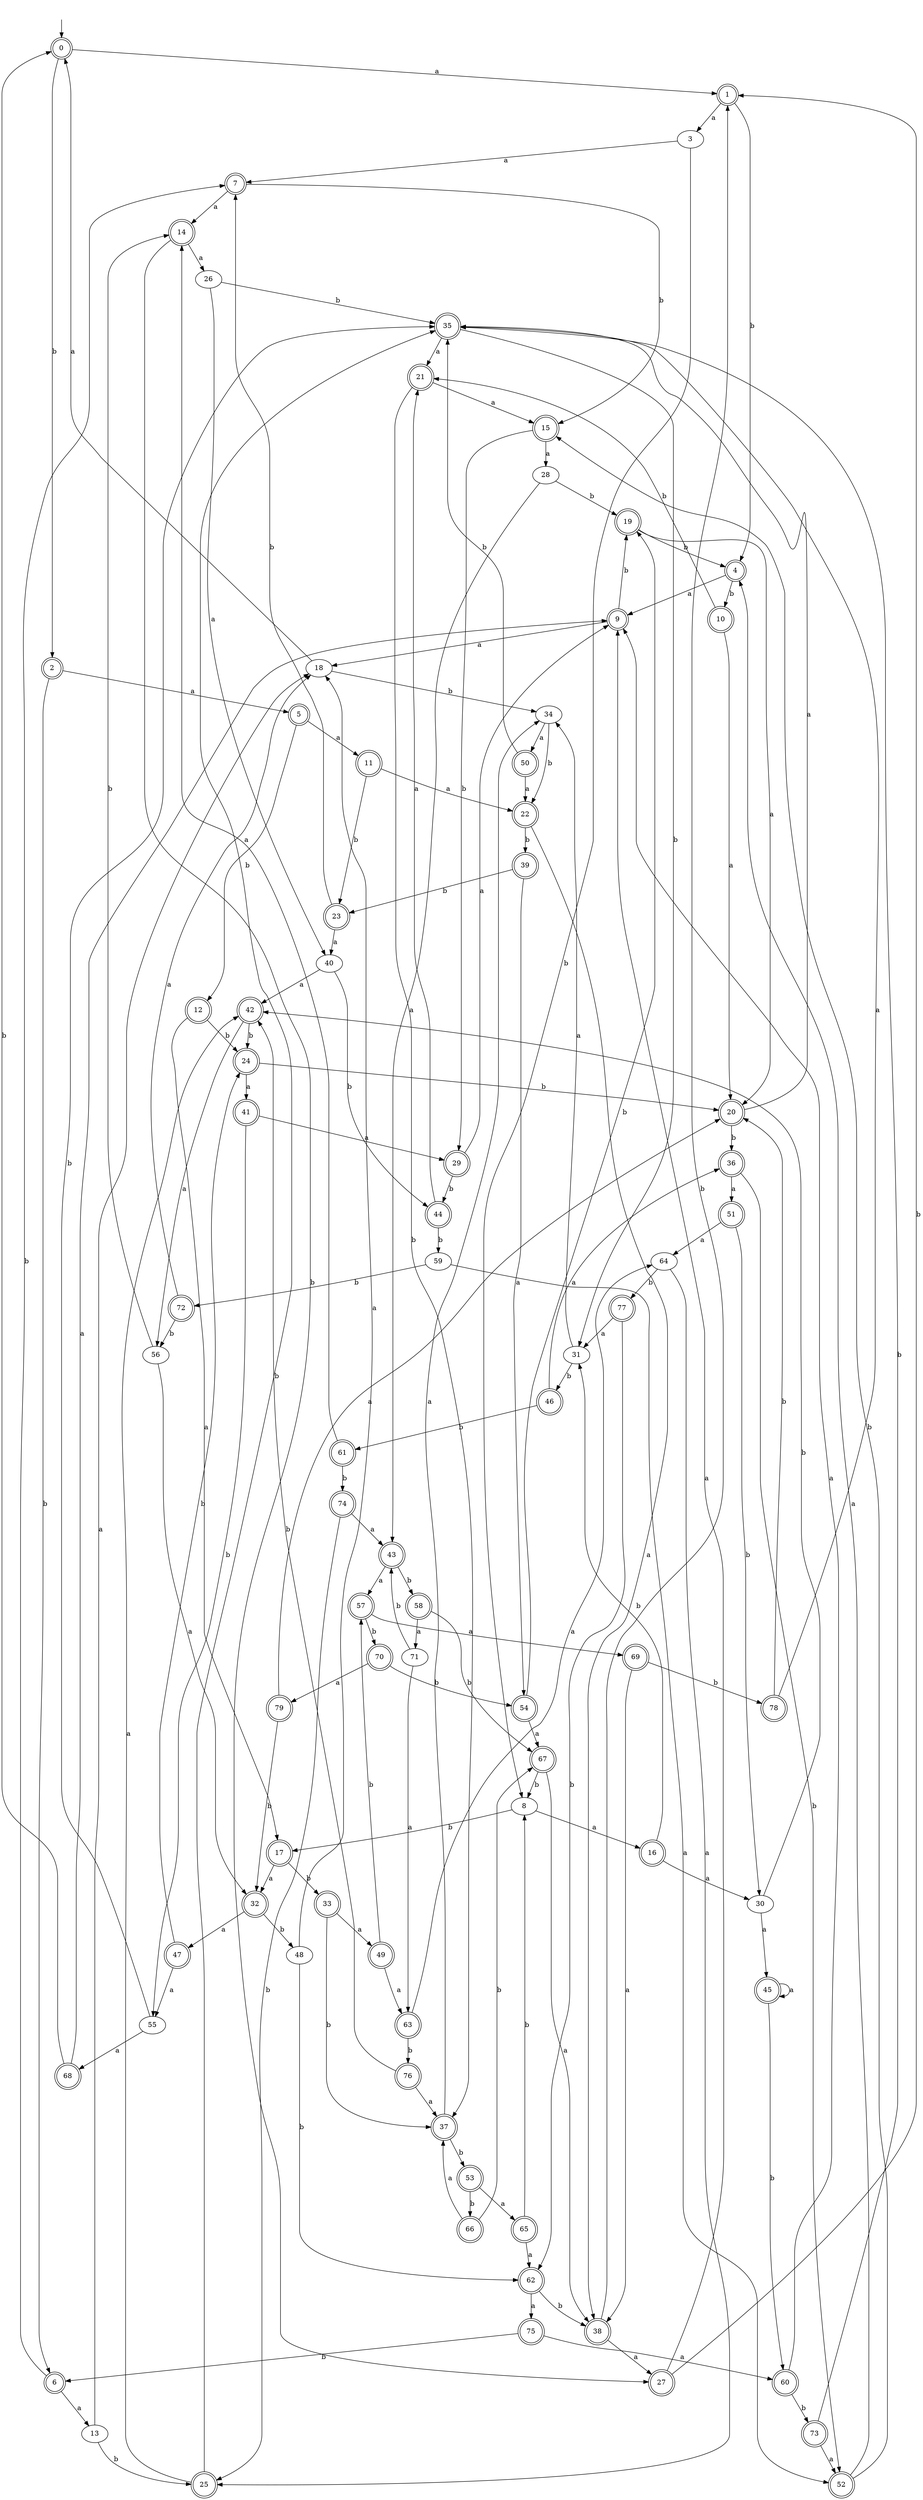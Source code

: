 digraph RandomDFA {
  __start0 [label="", shape=none];
  __start0 -> 0 [label=""];
  0 [shape=circle] [shape=doublecircle]
  0 -> 1 [label="a"]
  0 -> 2 [label="b"]
  1 [shape=doublecircle]
  1 -> 3 [label="a"]
  1 -> 4 [label="b"]
  2 [shape=doublecircle]
  2 -> 5 [label="a"]
  2 -> 6 [label="b"]
  3
  3 -> 7 [label="a"]
  3 -> 8 [label="b"]
  4 [shape=doublecircle]
  4 -> 9 [label="a"]
  4 -> 10 [label="b"]
  5 [shape=doublecircle]
  5 -> 11 [label="a"]
  5 -> 12 [label="b"]
  6 [shape=doublecircle]
  6 -> 13 [label="a"]
  6 -> 7 [label="b"]
  7 [shape=doublecircle]
  7 -> 14 [label="a"]
  7 -> 15 [label="b"]
  8
  8 -> 16 [label="a"]
  8 -> 17 [label="b"]
  9 [shape=doublecircle]
  9 -> 18 [label="a"]
  9 -> 19 [label="b"]
  10 [shape=doublecircle]
  10 -> 20 [label="a"]
  10 -> 21 [label="b"]
  11 [shape=doublecircle]
  11 -> 22 [label="a"]
  11 -> 23 [label="b"]
  12 [shape=doublecircle]
  12 -> 17 [label="a"]
  12 -> 24 [label="b"]
  13
  13 -> 18 [label="a"]
  13 -> 25 [label="b"]
  14 [shape=doublecircle]
  14 -> 26 [label="a"]
  14 -> 27 [label="b"]
  15 [shape=doublecircle]
  15 -> 28 [label="a"]
  15 -> 29 [label="b"]
  16 [shape=doublecircle]
  16 -> 30 [label="a"]
  16 -> 31 [label="b"]
  17 [shape=doublecircle]
  17 -> 32 [label="a"]
  17 -> 33 [label="b"]
  18
  18 -> 0 [label="a"]
  18 -> 34 [label="b"]
  19 [shape=doublecircle]
  19 -> 20 [label="a"]
  19 -> 4 [label="b"]
  20 [shape=doublecircle]
  20 -> 35 [label="a"]
  20 -> 36 [label="b"]
  21 [shape=doublecircle]
  21 -> 15 [label="a"]
  21 -> 37 [label="b"]
  22 [shape=doublecircle]
  22 -> 38 [label="a"]
  22 -> 39 [label="b"]
  23 [shape=doublecircle]
  23 -> 40 [label="a"]
  23 -> 7 [label="b"]
  24 [shape=doublecircle]
  24 -> 41 [label="a"]
  24 -> 20 [label="b"]
  25 [shape=doublecircle]
  25 -> 42 [label="a"]
  25 -> 35 [label="b"]
  26
  26 -> 40 [label="a"]
  26 -> 35 [label="b"]
  27 [shape=doublecircle]
  27 -> 9 [label="a"]
  27 -> 1 [label="b"]
  28
  28 -> 43 [label="a"]
  28 -> 19 [label="b"]
  29 [shape=doublecircle]
  29 -> 9 [label="a"]
  29 -> 44 [label="b"]
  30
  30 -> 45 [label="a"]
  30 -> 42 [label="b"]
  31
  31 -> 34 [label="a"]
  31 -> 46 [label="b"]
  32 [shape=doublecircle]
  32 -> 47 [label="a"]
  32 -> 48 [label="b"]
  33 [shape=doublecircle]
  33 -> 49 [label="a"]
  33 -> 37 [label="b"]
  34
  34 -> 50 [label="a"]
  34 -> 22 [label="b"]
  35 [shape=doublecircle]
  35 -> 21 [label="a"]
  35 -> 31 [label="b"]
  36 [shape=doublecircle]
  36 -> 51 [label="a"]
  36 -> 52 [label="b"]
  37 [shape=doublecircle]
  37 -> 34 [label="a"]
  37 -> 53 [label="b"]
  38 [shape=doublecircle]
  38 -> 27 [label="a"]
  38 -> 1 [label="b"]
  39 [shape=doublecircle]
  39 -> 54 [label="a"]
  39 -> 23 [label="b"]
  40
  40 -> 42 [label="a"]
  40 -> 44 [label="b"]
  41 [shape=doublecircle]
  41 -> 29 [label="a"]
  41 -> 55 [label="b"]
  42 [shape=doublecircle]
  42 -> 56 [label="a"]
  42 -> 24 [label="b"]
  43 [shape=doublecircle]
  43 -> 57 [label="a"]
  43 -> 58 [label="b"]
  44 [shape=doublecircle]
  44 -> 21 [label="a"]
  44 -> 59 [label="b"]
  45 [shape=doublecircle]
  45 -> 45 [label="a"]
  45 -> 60 [label="b"]
  46 [shape=doublecircle]
  46 -> 36 [label="a"]
  46 -> 61 [label="b"]
  47 [shape=doublecircle]
  47 -> 55 [label="a"]
  47 -> 24 [label="b"]
  48
  48 -> 18 [label="a"]
  48 -> 62 [label="b"]
  49 [shape=doublecircle]
  49 -> 63 [label="a"]
  49 -> 57 [label="b"]
  50 [shape=doublecircle]
  50 -> 22 [label="a"]
  50 -> 35 [label="b"]
  51 [shape=doublecircle]
  51 -> 64 [label="a"]
  51 -> 30 [label="b"]
  52 [shape=doublecircle]
  52 -> 4 [label="a"]
  52 -> 15 [label="b"]
  53 [shape=doublecircle]
  53 -> 65 [label="a"]
  53 -> 66 [label="b"]
  54 [shape=doublecircle]
  54 -> 67 [label="a"]
  54 -> 19 [label="b"]
  55
  55 -> 68 [label="a"]
  55 -> 35 [label="b"]
  56
  56 -> 32 [label="a"]
  56 -> 14 [label="b"]
  57 [shape=doublecircle]
  57 -> 69 [label="a"]
  57 -> 70 [label="b"]
  58 [shape=doublecircle]
  58 -> 71 [label="a"]
  58 -> 67 [label="b"]
  59
  59 -> 52 [label="a"]
  59 -> 72 [label="b"]
  60 [shape=doublecircle]
  60 -> 9 [label="a"]
  60 -> 73 [label="b"]
  61 [shape=doublecircle]
  61 -> 14 [label="a"]
  61 -> 74 [label="b"]
  62 [shape=doublecircle]
  62 -> 75 [label="a"]
  62 -> 38 [label="b"]
  63 [shape=doublecircle]
  63 -> 64 [label="a"]
  63 -> 76 [label="b"]
  64
  64 -> 25 [label="a"]
  64 -> 77 [label="b"]
  65 [shape=doublecircle]
  65 -> 62 [label="a"]
  65 -> 8 [label="b"]
  66 [shape=doublecircle]
  66 -> 37 [label="a"]
  66 -> 67 [label="b"]
  67 [shape=doublecircle]
  67 -> 38 [label="a"]
  67 -> 8 [label="b"]
  68 [shape=doublecircle]
  68 -> 9 [label="a"]
  68 -> 0 [label="b"]
  69 [shape=doublecircle]
  69 -> 38 [label="a"]
  69 -> 78 [label="b"]
  70 [shape=doublecircle]
  70 -> 79 [label="a"]
  70 -> 54 [label="b"]
  71
  71 -> 63 [label="a"]
  71 -> 43 [label="b"]
  72 [shape=doublecircle]
  72 -> 18 [label="a"]
  72 -> 56 [label="b"]
  73 [shape=doublecircle]
  73 -> 52 [label="a"]
  73 -> 35 [label="b"]
  74 [shape=doublecircle]
  74 -> 43 [label="a"]
  74 -> 25 [label="b"]
  75 [shape=doublecircle]
  75 -> 60 [label="a"]
  75 -> 6 [label="b"]
  76 [shape=doublecircle]
  76 -> 37 [label="a"]
  76 -> 42 [label="b"]
  77 [shape=doublecircle]
  77 -> 31 [label="a"]
  77 -> 62 [label="b"]
  78 [shape=doublecircle]
  78 -> 35 [label="a"]
  78 -> 20 [label="b"]
  79 [shape=doublecircle]
  79 -> 20 [label="a"]
  79 -> 32 [label="b"]
}
